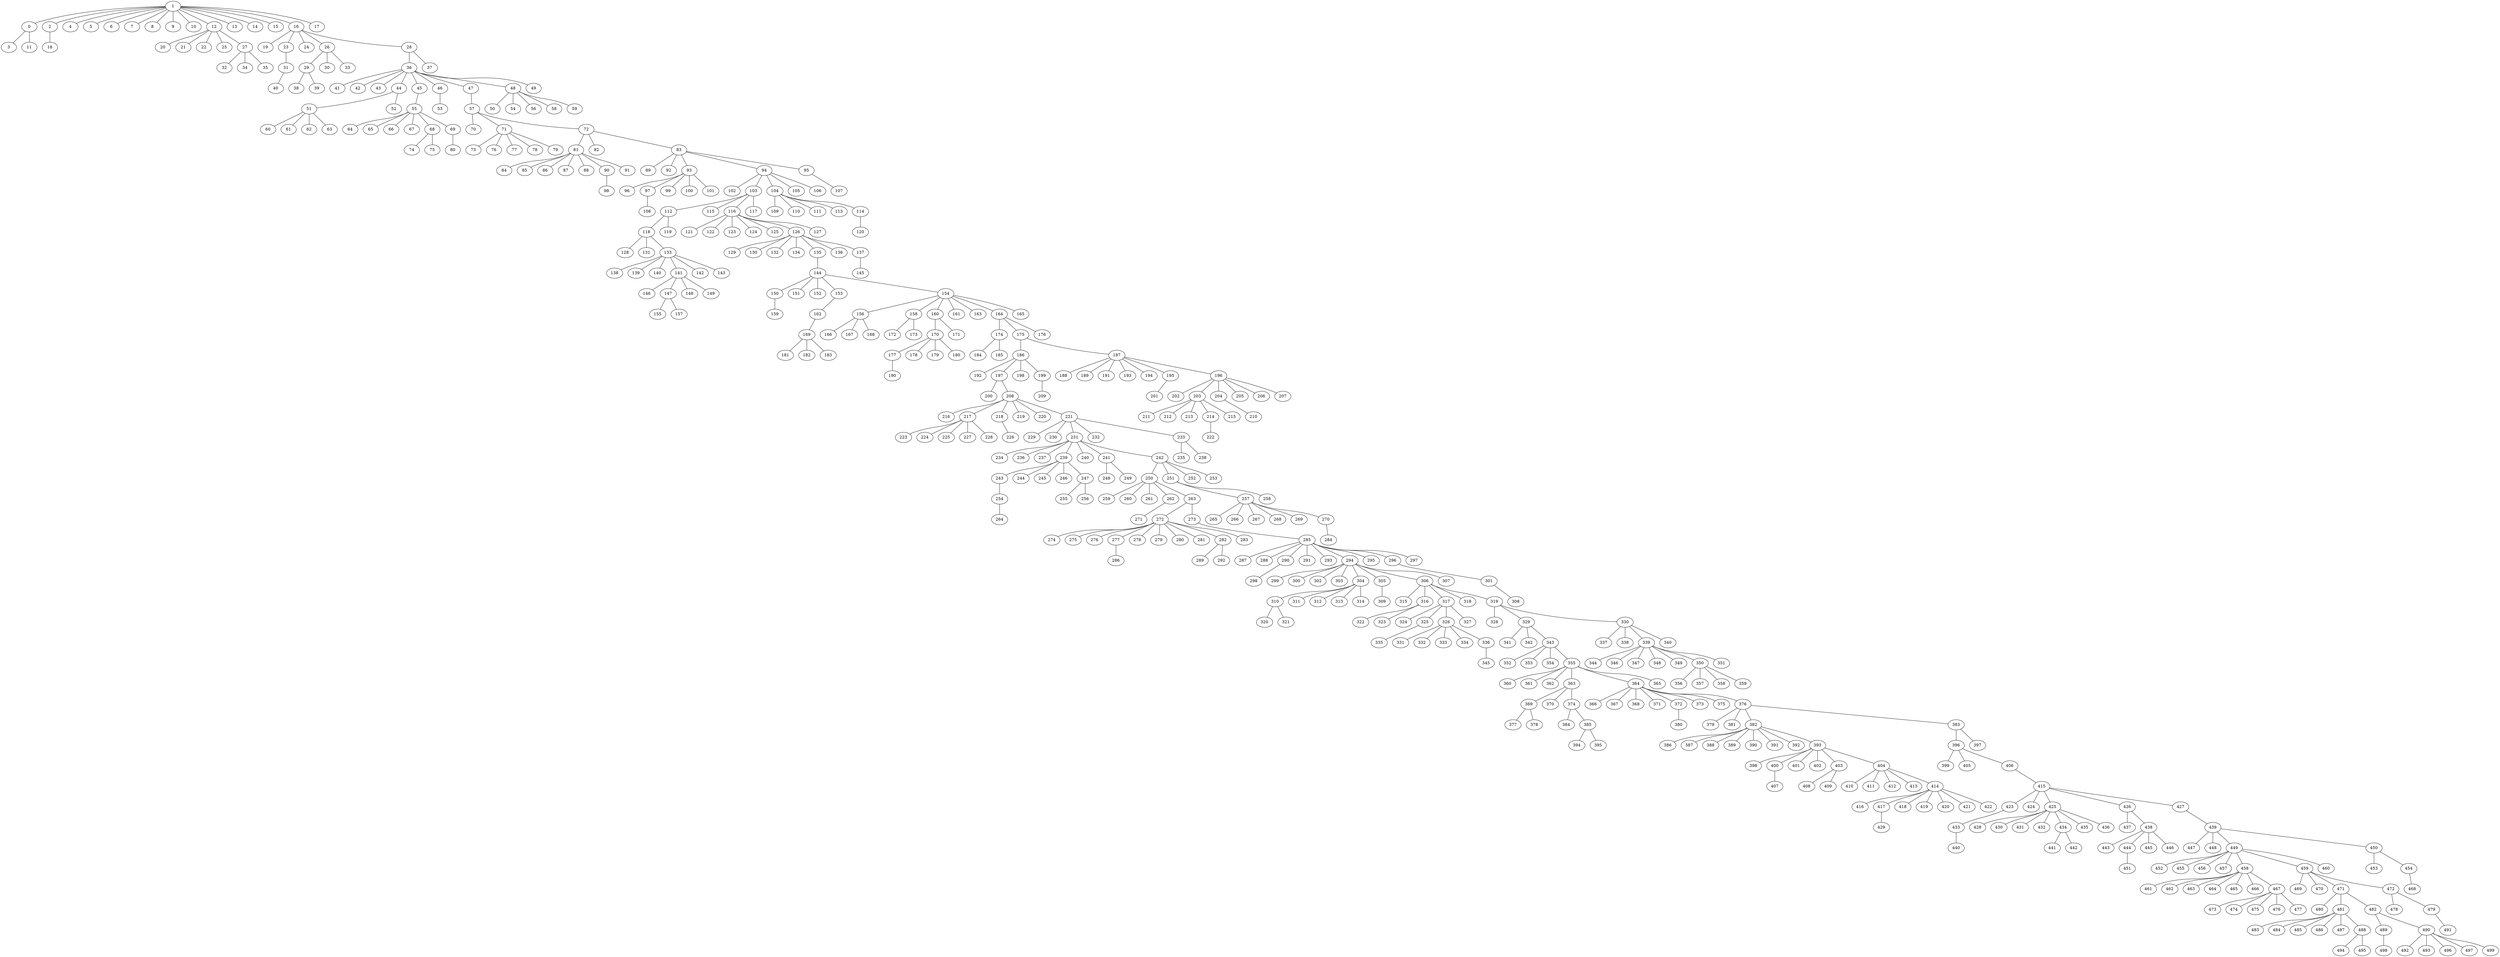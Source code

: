 strict graph G {
1;
0;
2;
3;
4;
5;
6;
7;
8;
9;
10;
11;
12;
13;
14;
15;
16;
17;
18;
19;
20;
21;
22;
23;
24;
25;
26;
27;
28;
29;
30;
31;
32;
33;
34;
35;
36;
37;
38;
39;
40;
41;
42;
43;
44;
45;
46;
47;
48;
49;
50;
51;
52;
53;
54;
55;
56;
57;
58;
59;
60;
61;
62;
63;
64;
65;
66;
67;
68;
69;
70;
71;
72;
73;
74;
75;
76;
77;
78;
79;
80;
81;
82;
83;
84;
85;
86;
87;
88;
89;
90;
91;
92;
93;
94;
95;
96;
97;
98;
99;
100;
101;
102;
103;
104;
105;
106;
107;
108;
109;
110;
111;
112;
113;
114;
115;
116;
117;
118;
119;
120;
121;
122;
123;
124;
125;
126;
127;
128;
129;
130;
131;
132;
133;
134;
135;
136;
137;
138;
139;
140;
141;
142;
143;
144;
145;
146;
147;
148;
149;
150;
151;
152;
153;
154;
155;
156;
157;
158;
159;
160;
161;
162;
163;
164;
165;
166;
167;
168;
169;
170;
171;
172;
173;
174;
175;
176;
177;
178;
179;
180;
181;
182;
183;
184;
185;
186;
187;
188;
189;
190;
191;
192;
193;
194;
195;
196;
197;
198;
199;
200;
201;
202;
203;
204;
205;
206;
207;
208;
209;
210;
211;
212;
213;
214;
215;
216;
217;
218;
219;
220;
221;
222;
223;
224;
225;
226;
227;
228;
229;
230;
231;
232;
233;
234;
235;
236;
237;
238;
239;
240;
241;
242;
243;
244;
245;
246;
247;
248;
249;
250;
251;
252;
253;
254;
255;
256;
257;
258;
259;
260;
261;
262;
263;
264;
265;
266;
267;
268;
269;
270;
271;
272;
273;
274;
275;
276;
277;
278;
279;
280;
281;
282;
283;
284;
285;
286;
287;
288;
289;
290;
291;
292;
293;
294;
295;
296;
297;
298;
299;
300;
301;
302;
303;
304;
305;
306;
307;
308;
309;
310;
311;
312;
313;
314;
315;
316;
317;
318;
319;
320;
321;
322;
323;
324;
325;
326;
327;
328;
329;
330;
331;
332;
333;
334;
335;
336;
337;
338;
339;
340;
341;
342;
343;
344;
345;
346;
347;
348;
349;
350;
351;
352;
353;
354;
355;
356;
357;
358;
359;
360;
361;
362;
363;
364;
365;
366;
367;
368;
369;
370;
371;
372;
373;
374;
375;
376;
377;
378;
379;
380;
381;
382;
383;
384;
385;
386;
387;
388;
389;
390;
391;
392;
393;
394;
395;
396;
397;
398;
399;
400;
401;
402;
403;
404;
405;
406;
407;
408;
409;
410;
411;
412;
413;
414;
415;
416;
417;
418;
419;
420;
421;
422;
423;
424;
425;
426;
427;
428;
429;
430;
431;
432;
433;
434;
435;
436;
437;
438;
439;
440;
441;
442;
443;
444;
445;
446;
447;
448;
449;
450;
451;
452;
453;
454;
455;
456;
457;
458;
459;
460;
461;
462;
463;
464;
465;
466;
467;
468;
469;
470;
471;
472;
473;
474;
475;
476;
477;
478;
479;
480;
481;
482;
483;
484;
485;
486;
487;
488;
489;
490;
491;
492;
493;
494;
495;
496;
497;
498;
499;
154 -- 164;
481 -- 485;
336 -- 345;
126 -- 130;
156 -- 166;
329 -- 342;
272 -- 280;
339 -- 348;
285 -- 295;
27 -- 35;
71 -- 77;
196 -- 206;
339 -- 350;
403 -- 409;
239 -- 246;
439 -- 447;
116 -- 127;
449 -- 459;
81 -- 87;
1 -- 15;
415 -- 424;
170 -- 179;
51 -- 60;
187 -- 189;
154 -- 158;
1 -- 12;
231 -- 237;
250 -- 261;
393 -- 400;
414 -- 416;
364 -- 366;
0 -- 11;
404 -- 412;
48 -- 54;
376 -- 383;
434 -- 441;
203 -- 211;
439 -- 448;
126 -- 135;
231 -- 236;
133 -- 139;
94 -- 103;
304 -- 314;
126 -- 132;
241 -- 248;
1 -- 7;
425 -- 430;
36 -- 44;
1 -- 8;
425 -- 434;
217 -- 225;
27 -- 34;
490 -- 496;
170 -- 180;
467 -- 475;
28 -- 36;
423 -- 433;
116 -- 125;
343 -- 355;
196 -- 207;
294 -- 305;
364 -- 368;
169 -- 182;
116 -- 122;
154 -- 165;
196 -- 203;
204 -- 210;
217 -- 228;
239 -- 243;
1 -- 4;
270 -- 284;
449 -- 452;
16 -- 28;
310 -- 321;
285 -- 287;
175 -- 187;
330 -- 338;
104 -- 114;
250 -- 262;
208 -- 221;
376 -- 382;
112 -- 118;
364 -- 375;
414 -- 420;
144 -- 151;
458 -- 464;
355 -- 364;
382 -- 388;
103 -- 116;
372 -- 380;
221 -- 231;
471 -- 482;
95 -- 107;
326 -- 336;
55 -- 68;
0 -- 3;
147 -- 157;
186 -- 197;
364 -- 371;
144 -- 153;
404 -- 410;
488 -- 495;
355 -- 360;
433 -- 440;
414 -- 421;
458 -- 467;
317 -- 325;
393 -- 398;
29 -- 38;
396 -- 406;
118 -- 131;
164 -- 174;
488 -- 494;
203 -- 213;
239 -- 247;
147 -- 155;
329 -- 343;
196 -- 204;
16 -- 19;
272 -- 281;
272 -- 276;
382 -- 386;
305 -- 309;
263 -- 273;
285 -- 293;
400 -- 407;
355 -- 361;
449 -- 455;
459 -- 470;
339 -- 347;
208 -- 216;
467 -- 474;
404 -- 414;
23 -- 31;
459 -- 472;
414 -- 417;
71 -- 79;
187 -- 195;
339 -- 346;
16 -- 23;
217 -- 224;
1 -- 9;
415 -- 423;
482 -- 490;
71 -- 78;
51 -- 62;
187 -- 191;
294 -- 303;
364 -- 372;
257 -- 265;
294 -- 304;
218 -- 226;
285 -- 290;
296 -- 301;
133 -- 142;
355 -- 362;
55 -- 66;
326 -- 332;
319 -- 328;
329 -- 341;
376 -- 381;
57 -- 70;
83 -- 89;
196 -- 202;
116 -- 126;
330 -- 340;
438 -- 445;
426 -- 438;
306 -- 317;
385 -- 394;
467 -- 476;
93 -- 97;
330 -- 337;
144 -- 152;
233 -- 235;
294 -- 306;
48 -- 56;
290 -- 298;
490 -- 493;
450 -- 454;
26 -- 29;
306 -- 319;
242 -- 250;
317 -- 327;
154 -- 161;
472 -- 478;
294 -- 299;
1 -- 14;
104 -- 111;
104 -- 110;
93 -- 100;
231 -- 241;
325 -- 335;
55 -- 67;
47 -- 57;
112 -- 119;
158 -- 173;
355 -- 363;
364 -- 373;
285 -- 296;
156 -- 167;
376 -- 379;
406 -- 415;
481 -- 488;
48 -- 58;
343 -- 354;
396 -- 399;
415 -- 426;
221 -- 233;
221 -- 232;
364 -- 367;
458 -- 461;
479 -- 491;
434 -- 442;
116 -- 121;
285 -- 297;
458 -- 466;
1 -- 13;
186 -- 192;
72 -- 83;
133 -- 140;
164 -- 176;
104 -- 113;
12 -- 27;
458 -- 463;
304 -- 310;
382 -- 392;
68 -- 75;
285 -- 288;
12 -- 21;
196 -- 205;
449 -- 460;
197 -- 208;
133 -- 138;
467 -- 477;
141 -- 146;
103 -- 115;
118 -- 128;
116 -- 123;
294 -- 300;
169 -- 183;
221 -- 230;
1 -- 5;
90 -- 98;
257 -- 270;
425 -- 428;
310 -- 320;
471 -- 480;
330 -- 339;
277 -- 286;
231 -- 239;
272 -- 274;
12 -- 25;
93 -- 99;
263 -- 272;
449 -- 456;
339 -- 349;
425 -- 432;
481 -- 487;
393 -- 401;
382 -- 393;
81 -- 91;
250 -- 259;
490 -- 499;
12 -- 20;
16 -- 24;
383 -- 396;
104 -- 109;
69 -- 80;
393 -- 403;
28 -- 37;
454 -- 468;
231 -- 240;
247 -- 255;
425 -- 436;
438 -- 443;
294 -- 302;
450 -- 453;
233 -- 238;
250 -- 263;
170 -- 178;
57 -- 71;
317 -- 324;
481 -- 483;
285 -- 291;
36 -- 49;
203 -- 214;
363 -- 370;
285 -- 294;
208 -- 218;
382 -- 387;
36 -- 46;
195 -- 201;
403 -- 408;
94 -- 106;
2 -- 18;
458 -- 462;
48 -- 50;
250 -- 260;
36 -- 42;
94 -- 102;
339 -- 344;
490 -- 497;
1 -- 10;
187 -- 196;
243 -- 254;
393 -- 402;
81 -- 85;
71 -- 76;
133 -- 143;
31 -- 40;
174 -- 185;
94 -- 104;
239 -- 245;
208 -- 219;
44 -- 52;
46 -- 53;
382 -- 390;
114 -- 120;
83 -- 94;
103 -- 117;
154 -- 156;
203 -- 215;
363 -- 374;
414 -- 419;
133 -- 141;
272 -- 275;
154 -- 163;
1 -- 16;
126 -- 134;
326 -- 333;
1 -- 0;
36 -- 47;
472 -- 479;
414 -- 418;
164 -- 175;
383 -- 397;
251 -- 257;
343 -- 352;
239 -- 244;
257 -- 267;
242 -- 252;
81 -- 90;
257 -- 266;
350 -- 359;
343 -- 353;
439 -- 450;
282 -- 289;
242 -- 253;
417 -- 429;
116 -- 124;
251 -- 258;
36 -- 45;
118 -- 133;
317 -- 326;
175 -- 186;
382 -- 391;
170 -- 177;
257 -- 268;
459 -- 469;
208 -- 217;
203 -- 212;
385 -- 395;
490 -- 492;
482 -- 489;
217 -- 227;
355 -- 365;
415 -- 427;
262 -- 271;
81 -- 86;
241 -- 249;
425 -- 435;
217 -- 223;
316 -- 322;
156 -- 168;
141 -- 148;
415 -- 425;
97 -- 108;
199 -- 209;
369 -- 378;
294 -- 307;
83 -- 93;
449 -- 457;
160 -- 171;
427 -- 439;
304 -- 313;
158 -- 172;
1 -- 6;
471 -- 481;
489 -- 498;
187 -- 193;
444 -- 451;
231 -- 242;
187 -- 188;
319 -- 330;
126 -- 129;
282 -- 292;
339 -- 351;
374 -- 385;
272 -- 278;
221 -- 229;
301 -- 308;
174 -- 184;
316 -- 323;
459 -- 471;
363 -- 369;
169 -- 181;
144 -- 150;
369 -- 377;
319 -- 329;
242 -- 251;
36 -- 48;
414 -- 422;
404 -- 413;
162 -- 169;
304 -- 312;
144 -- 154;
438 -- 446;
426 -- 437;
304 -- 311;
36 -- 41;
55 -- 64;
257 -- 269;
364 -- 376;
68 -- 74;
126 -- 136;
72 -- 82;
81 -- 84;
72 -- 81;
326 -- 331;
197 -- 200;
481 -- 486;
71 -- 73;
306 -- 316;
208 -- 220;
83 -- 92;
467 -- 473;
186 -- 198;
187 -- 194;
177 -- 190;
272 -- 279;
186 -- 199;
425 -- 431;
51 -- 61;
126 -- 137;
154 -- 160;
1 -- 2;
137 -- 145;
439 -- 449;
481 -- 484;
48 -- 59;
306 -- 318;
326 -- 334;
231 -- 234;
141 -- 147;
29 -- 39;
272 -- 283;
396 -- 405;
26 -- 30;
153 -- 162;
254 -- 264;
458 -- 465;
16 -- 26;
382 -- 389;
350 -- 357;
247 -- 256;
27 -- 32;
94 -- 105;
81 -- 88;
44 -- 51;
141 -- 149;
350 -- 358;
36 -- 43;
214 -- 222;
93 -- 96;
150 -- 159;
374 -- 384;
83 -- 95;
51 -- 63;
93 -- 101;
306 -- 315;
57 -- 72;
404 -- 411;
438 -- 444;
449 -- 458;
55 -- 65;
45 -- 55;
12 -- 22;
272 -- 277;
272 -- 282;
273 -- 285;
135 -- 144;
26 -- 33;
393 -- 404;
160 -- 170;
350 -- 356;
55 -- 69;
103 -- 112;
1 -- 17;
}
